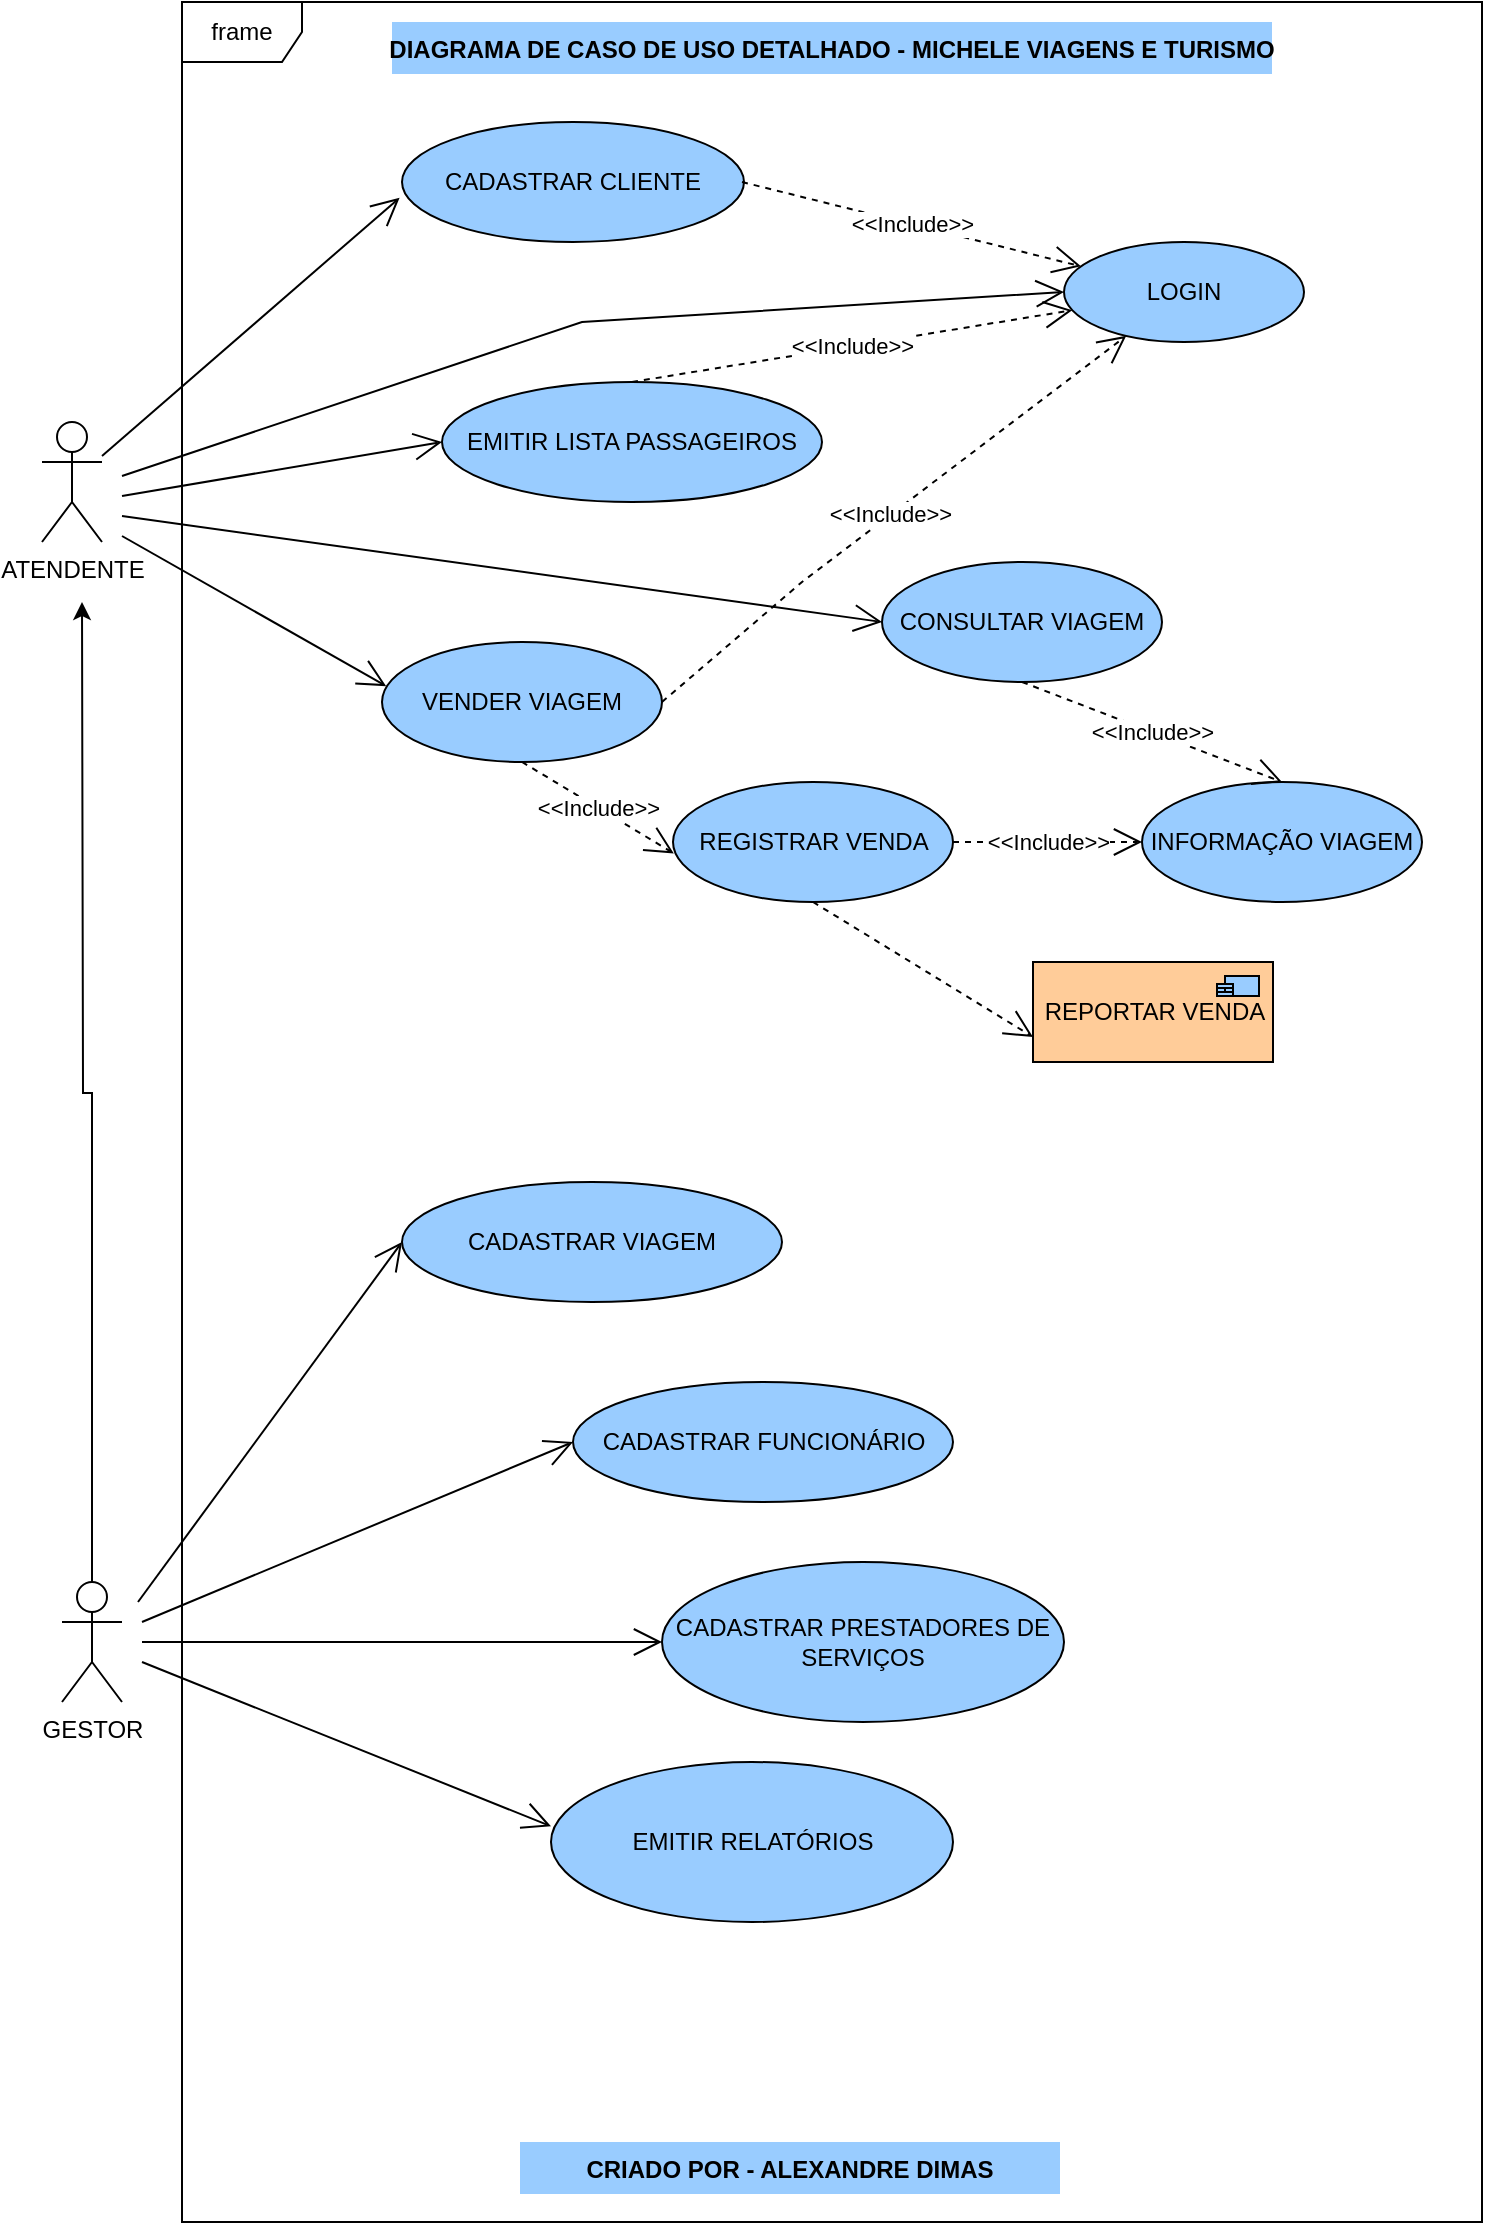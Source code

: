 <mxfile version="16.6.1" type="device"><diagram id="_sBBlL80HZLTHCaDDpQC" name="Page-1"><mxGraphModel dx="1966" dy="855" grid="1" gridSize="10" guides="1" tooltips="1" connect="1" arrows="1" fold="1" page="1" pageScale="1" pageWidth="827" pageHeight="1169" math="0" shadow="0"><root><mxCell id="0"/><mxCell id="1" parent="0"/><mxCell id="zi0d68oqbYYK1yo-1I3i-2" value="frame" style="shape=umlFrame;whiteSpace=wrap;html=1;" vertex="1" parent="1"><mxGeometry x="110" y="30" width="650" height="1110" as="geometry"/></mxCell><mxCell id="zi0d68oqbYYK1yo-1I3i-9" style="edgeStyle=orthogonalEdgeStyle;rounded=0;orthogonalLoop=1;jettySize=auto;html=1;" edge="1" parent="1" source="zi0d68oqbYYK1yo-1I3i-3"><mxGeometry relative="1" as="geometry"><mxPoint x="60" y="330" as="targetPoint"/></mxGeometry></mxCell><mxCell id="zi0d68oqbYYK1yo-1I3i-3" value="&lt;font style=&quot;vertical-align: inherit&quot;&gt;&lt;font style=&quot;vertical-align: inherit&quot;&gt;GESTOR&lt;/font&gt;&lt;/font&gt;" style="shape=umlActor;verticalLabelPosition=bottom;verticalAlign=top;html=1;" vertex="1" parent="1"><mxGeometry x="50" y="820" width="30" height="60" as="geometry"/></mxCell><mxCell id="zi0d68oqbYYK1yo-1I3i-8" value="&lt;font style=&quot;vertical-align: inherit&quot;&gt;&lt;font style=&quot;vertical-align: inherit&quot;&gt;ATENDENTE&lt;/font&gt;&lt;/font&gt;" style="shape=umlActor;verticalLabelPosition=bottom;verticalAlign=top;html=1;" vertex="1" parent="1"><mxGeometry x="40" y="240" width="30" height="60" as="geometry"/></mxCell><mxCell id="zi0d68oqbYYK1yo-1I3i-11" value="&lt;font style=&quot;vertical-align: inherit&quot;&gt;&lt;font style=&quot;vertical-align: inherit&quot;&gt;LOGIN&lt;/font&gt;&lt;/font&gt;" style="ellipse;whiteSpace=wrap;html=1;fillColor=#99CCFF;" vertex="1" parent="1"><mxGeometry x="551" y="150" width="120" height="50" as="geometry"/></mxCell><mxCell id="zi0d68oqbYYK1yo-1I3i-13" value="&lt;font style=&quot;vertical-align: inherit&quot;&gt;&lt;font style=&quot;vertical-align: inherit&quot;&gt;VENDER VIAGEM&lt;/font&gt;&lt;/font&gt;" style="ellipse;whiteSpace=wrap;html=1;fillColor=#99CCFF;" vertex="1" parent="1"><mxGeometry x="210" y="350" width="140" height="60" as="geometry"/></mxCell><mxCell id="zi0d68oqbYYK1yo-1I3i-19" value="&lt;font style=&quot;vertical-align: inherit&quot;&gt;&lt;font style=&quot;vertical-align: inherit&quot;&gt;CADASTRAR CLIENTE&lt;/font&gt;&lt;/font&gt;" style="ellipse;whiteSpace=wrap;html=1;fillColor=#99CCFF;" vertex="1" parent="1"><mxGeometry x="220" y="90" width="171" height="60" as="geometry"/></mxCell><mxCell id="zi0d68oqbYYK1yo-1I3i-22" value="&lt;font style=&quot;vertical-align: inherit&quot;&gt;&lt;font style=&quot;vertical-align: inherit&quot;&gt;CADASTRAR VIAGEM&lt;/font&gt;&lt;/font&gt;&lt;span style=&quot;color: rgba(0 , 0 , 0 , 0) ; font-family: monospace ; font-size: 0px&quot;&gt;%3CmxGraphModel%3E%3Croot%3E%3CmxCell%20id%3D%220%22%2F%3E%3CmxCell%20id%3D%221%22%20parent%3D%220%22%2F%3E%3CmxCell%20id%3D%222%22%20value%3D%22%26lt%3Bfont%20style%3D%26quot%3Bvertical-align%3A%20inherit%26quot%3B%26gt%3B%26lt%3Bfont%20style%3D%26quot%3Bvertical-align%3A%20inherit%26quot%3B%26gt%3BCADASTRAR%20CLIENTE%26lt%3B%2Ffont%26gt%3B%26lt%3B%2Ffont%26gt%3B%22%20style%3D%22ellipse%3BwhiteSpace%3Dwrap%3Bhtml%3D1%3BfillColor%3D%2399CCFF%3B%22%20vertex%3D%221%22%20parent%3D%221%22%3E%3CmxGeometry%20x%3D%22319%22%20y%3D%22420%22%20width%3D%22190%22%20height%3D%2260%22%20as%3D%22geometry%22%2F%3E%3C%2FmxCell%3E%3C%2Froot%3E%3C%2FmxGraphModel%3E&lt;/span&gt;" style="ellipse;whiteSpace=wrap;html=1;fillColor=#99CCFF;" vertex="1" parent="1"><mxGeometry x="220" y="620" width="190" height="60" as="geometry"/></mxCell><mxCell id="zi0d68oqbYYK1yo-1I3i-23" value="&lt;font style=&quot;vertical-align: inherit&quot;&gt;&lt;font style=&quot;vertical-align: inherit&quot;&gt;CADASTRAR FUNCIONÁRIO&lt;/font&gt;&lt;/font&gt;&lt;span style=&quot;color: rgba(0 , 0 , 0 , 0) ; font-family: monospace ; font-size: 0px&quot;&gt;%3CmxGraphModel%3E%3Croot%3E%3CmxCell%20id%3D%220%22%2F%3E%3CmxCell%20id%3D%221%22%20parent%3D%220%22%2F%3E%3CmxCell%20id%3D%222%22%20value%3D%22%26lt%3Bfont%20style%3D%26quot%3Bvertical-align%3A%20inherit%26quot%3B%26gt%3B%26lt%3Bfont%20style%3D%26quot%3Bvertical-align%3A%20inherit%26quot%3B%26gt%3BCADASTRAR%20CLIENTE%26lt%3B%2Ffont%26gt%3B%26lt%3B%2Ffont%26gt%3B%22%20style%3D%22ellipse%3BwhiteSpace%3Dwrap%3Bhtml%3D1%3BfillColor%3D%2399CCFF%3B%22%20vertex%3D%221%22%20parent%3D%221%22%3E%3CmxGeometry%20x%3D%22319%22%20y%3D%22420%22%20width%3D%22190%22%20height%3D%2260%22%20as%3D%22geometry%22%2F%3E%3C%2FmxCell%3E%3C%2Froot%3E%3C%2FmxGraphModel%3E&lt;/span&gt;" style="ellipse;whiteSpace=wrap;html=1;fillColor=#99CCFF;" vertex="1" parent="1"><mxGeometry x="305.5" y="720" width="190" height="60" as="geometry"/></mxCell><mxCell id="zi0d68oqbYYK1yo-1I3i-30" value="&lt;font style=&quot;vertical-align: inherit&quot;&gt;&lt;font style=&quot;vertical-align: inherit&quot;&gt;CADASTRAR PRESTADORES DE SERVIÇOS&lt;/font&gt;&lt;/font&gt;&lt;span style=&quot;color: rgba(0 , 0 , 0 , 0) ; font-family: monospace ; font-size: 0px&quot;&gt;%3CmxGraphModel%3E%3Croot%3E%3CmxCell%20id%3D%220%22%2F%3E%3CmxCell%20id%3D%221%22%20parent%3D%220%22%2F%3E%3CmxCell%20id%3D%222%22%20value%3D%22%26lt%3Bfont%20style%3D%26quot%3Bvertical-align%3A%20inherit%26quot%3B%26gt%3B%26lt%3Bfont%20style%3D%26quot%3Bvertical-align%3A%20inherit%26quot%3B%26gt%3BCADASTRAR%20CLIENTE%26lt%3B%2Ffont%26gt%3B%26lt%3B%2Ffont%26gt%3B%22%20style%3D%22ellipse%3BwhiteSpace%3Dwrap%3Bhtml%3D1%3BfillColor%3D%2399CCFF%3B%22%20vertex%3D%221%22%20parent%3D%221%22%3E%3CmxGeometry%20x%3D%22319%22%20y%3D%22420%22%20width%3D%22190%22%20height%3D%2260%22%20as%3D%22geometry%22%2F%3E%3C%2FmxCell%3E%3C%2Froot%3E%3C%2FmxGraphModel%3E&lt;/span&gt;" style="ellipse;whiteSpace=wrap;html=1;fillColor=#99CCFF;" vertex="1" parent="1"><mxGeometry x="350" y="810" width="201" height="80" as="geometry"/></mxCell><mxCell id="zi0d68oqbYYK1yo-1I3i-32" value="&lt;font style=&quot;vertical-align: inherit&quot;&gt;&lt;font style=&quot;vertical-align: inherit&quot;&gt;EMITIR LISTA PASSAGEIROS&lt;/font&gt;&lt;/font&gt;" style="ellipse;whiteSpace=wrap;html=1;fillColor=#99CCFF;" vertex="1" parent="1"><mxGeometry x="240" y="220" width="190" height="60" as="geometry"/></mxCell><mxCell id="zi0d68oqbYYK1yo-1I3i-34" value="EMITIR RELATÓRIOS" style="ellipse;whiteSpace=wrap;html=1;fillColor=#99CCFF;" vertex="1" parent="1"><mxGeometry x="294.5" y="910" width="201" height="80" as="geometry"/></mxCell><mxCell id="zi0d68oqbYYK1yo-1I3i-36" value="DIAGRAMA DE CASO DE USO DETALHADO - MICHELE VIAGENS E TURISMO" style="text;align=center;fontStyle=1;verticalAlign=middle;spacingLeft=3;spacingRight=3;strokeColor=none;rotatable=0;points=[[0,0.5],[1,0.5]];portConstraint=eastwest;fillColor=#99CCFF;" vertex="1" parent="1"><mxGeometry x="215" y="40" width="440" height="26" as="geometry"/></mxCell><mxCell id="zi0d68oqbYYK1yo-1I3i-37" value="CRIADO POR - ALEXANDRE DIMAS" style="text;align=center;fontStyle=1;verticalAlign=middle;spacingLeft=3;spacingRight=3;strokeColor=none;rotatable=0;points=[[0,0.5],[1,0.5]];portConstraint=eastwest;fillColor=#99CCFF;" vertex="1" parent="1"><mxGeometry x="279" y="1100" width="270" height="26" as="geometry"/></mxCell><mxCell id="zi0d68oqbYYK1yo-1I3i-38" value="&amp;lt;&amp;lt;Include&amp;gt;&amp;gt;" style="endArrow=open;endSize=12;dashed=1;html=1;rounded=0;exitX=1;exitY=0.5;exitDx=0;exitDy=0;" edge="1" parent="1" source="zi0d68oqbYYK1yo-1I3i-13" target="zi0d68oqbYYK1yo-1I3i-11"><mxGeometry width="160" relative="1" as="geometry"><mxPoint x="270" y="250" as="sourcePoint"/><mxPoint x="430" y="250" as="targetPoint"/><Array as="points"><mxPoint x="420" y="320"/></Array></mxGeometry></mxCell><mxCell id="zi0d68oqbYYK1yo-1I3i-39" value="&amp;lt;&amp;lt;Include&amp;gt;&amp;gt;" style="endArrow=open;endSize=12;dashed=1;html=1;rounded=0;" edge="1" parent="1" target="zi0d68oqbYYK1yo-1I3i-11"><mxGeometry width="160" relative="1" as="geometry"><mxPoint x="390" y="120" as="sourcePoint"/><mxPoint x="440" y="210" as="targetPoint"/></mxGeometry></mxCell><mxCell id="zi0d68oqbYYK1yo-1I3i-40" value="&amp;lt;&amp;lt;Include&amp;gt;&amp;gt;" style="endArrow=open;endSize=12;dashed=1;html=1;rounded=0;exitX=0.5;exitY=0;exitDx=0;exitDy=0;" edge="1" parent="1" source="zi0d68oqbYYK1yo-1I3i-32" target="zi0d68oqbYYK1yo-1I3i-11"><mxGeometry width="160" relative="1" as="geometry"><mxPoint x="380" y="320" as="sourcePoint"/><mxPoint x="540" y="320" as="targetPoint"/></mxGeometry></mxCell><mxCell id="zi0d68oqbYYK1yo-1I3i-41" value="&lt;font style=&quot;vertical-align: inherit&quot;&gt;&lt;font style=&quot;vertical-align: inherit&quot;&gt;INFORMAÇÃO VIAGEM&lt;/font&gt;&lt;/font&gt;" style="ellipse;whiteSpace=wrap;html=1;fillColor=#99CCFF;" vertex="1" parent="1"><mxGeometry x="590" y="420" width="140" height="60" as="geometry"/></mxCell><mxCell id="zi0d68oqbYYK1yo-1I3i-42" value="&lt;font style=&quot;vertical-align: inherit&quot;&gt;&lt;font style=&quot;vertical-align: inherit&quot;&gt;REGISTRAR VENDA&lt;/font&gt;&lt;/font&gt;" style="ellipse;whiteSpace=wrap;html=1;fillColor=#99CCFF;" vertex="1" parent="1"><mxGeometry x="355.5" y="420" width="140" height="60" as="geometry"/></mxCell><mxCell id="zi0d68oqbYYK1yo-1I3i-43" value="&amp;lt;&amp;lt;Include&amp;gt;&amp;gt;" style="endArrow=open;endSize=12;dashed=1;html=1;rounded=0;exitX=0.5;exitY=1;exitDx=0;exitDy=0;entryX=0.003;entryY=0.595;entryDx=0;entryDy=0;entryPerimeter=0;" edge="1" parent="1" source="zi0d68oqbYYK1yo-1I3i-13" target="zi0d68oqbYYK1yo-1I3i-42"><mxGeometry width="160" relative="1" as="geometry"><mxPoint x="440" y="470" as="sourcePoint"/><mxPoint x="490" y="470" as="targetPoint"/></mxGeometry></mxCell><mxCell id="zi0d68oqbYYK1yo-1I3i-44" value="&amp;lt;&amp;lt;Include&amp;gt;&amp;gt;" style="endArrow=open;endSize=12;dashed=1;html=1;rounded=0;entryX=0;entryY=0.5;entryDx=0;entryDy=0;" edge="1" parent="1" source="zi0d68oqbYYK1yo-1I3i-42" target="zi0d68oqbYYK1yo-1I3i-41"><mxGeometry width="160" relative="1" as="geometry"><mxPoint x="480" y="400" as="sourcePoint"/><mxPoint x="640" y="400" as="targetPoint"/></mxGeometry></mxCell><mxCell id="zi0d68oqbYYK1yo-1I3i-45" value="REPORTAR VENDA" style="html=1;dropTarget=0;fillColor=#FFCC99;" vertex="1" parent="1"><mxGeometry x="535.5" y="510" width="120" height="50" as="geometry"/></mxCell><mxCell id="zi0d68oqbYYK1yo-1I3i-46" value="" style="shape=module;jettyWidth=8;jettyHeight=4;fillColor=#99CCFF;" vertex="1" parent="zi0d68oqbYYK1yo-1I3i-45"><mxGeometry x="1" width="21" height="10" relative="1" as="geometry"><mxPoint x="-28" y="7" as="offset"/></mxGeometry></mxCell><mxCell id="zi0d68oqbYYK1yo-1I3i-48" value="" style="endArrow=open;endSize=12;dashed=1;html=1;rounded=0;exitX=0.5;exitY=1;exitDx=0;exitDy=0;entryX=0;entryY=0.75;entryDx=0;entryDy=0;" edge="1" parent="1" source="zi0d68oqbYYK1yo-1I3i-42" target="zi0d68oqbYYK1yo-1I3i-45"><mxGeometry width="160" relative="1" as="geometry"><mxPoint x="420" y="690" as="sourcePoint"/><mxPoint x="580" y="690" as="targetPoint"/></mxGeometry></mxCell><mxCell id="zi0d68oqbYYK1yo-1I3i-49" value="&lt;font style=&quot;vertical-align: inherit&quot;&gt;&lt;font style=&quot;vertical-align: inherit&quot;&gt;CONSULTAR VIAGEM&lt;/font&gt;&lt;/font&gt;" style="ellipse;whiteSpace=wrap;html=1;fillColor=#99CCFF;" vertex="1" parent="1"><mxGeometry x="460" y="310" width="140" height="60" as="geometry"/></mxCell><mxCell id="zi0d68oqbYYK1yo-1I3i-50" style="edgeStyle=orthogonalEdgeStyle;rounded=0;orthogonalLoop=1;jettySize=auto;html=1;exitX=0.5;exitY=1;exitDx=0;exitDy=0;" edge="1" parent="1" source="zi0d68oqbYYK1yo-1I3i-49" target="zi0d68oqbYYK1yo-1I3i-49"><mxGeometry relative="1" as="geometry"/></mxCell><mxCell id="zi0d68oqbYYK1yo-1I3i-53" value="&amp;lt;&amp;lt;Include&amp;gt;&amp;gt;" style="endArrow=open;endSize=12;dashed=1;html=1;rounded=0;exitX=0.5;exitY=1;exitDx=0;exitDy=0;entryX=0.5;entryY=0;entryDx=0;entryDy=0;" edge="1" parent="1" source="zi0d68oqbYYK1yo-1I3i-49" target="zi0d68oqbYYK1yo-1I3i-41"><mxGeometry width="160" relative="1" as="geometry"><mxPoint x="450" y="620" as="sourcePoint"/><mxPoint x="610" y="620" as="targetPoint"/></mxGeometry></mxCell><mxCell id="zi0d68oqbYYK1yo-1I3i-54" value="" style="endArrow=open;endFill=1;endSize=12;html=1;rounded=0;entryX=-0.007;entryY=0.631;entryDx=0;entryDy=0;entryPerimeter=0;" edge="1" parent="1" source="zi0d68oqbYYK1yo-1I3i-8" target="zi0d68oqbYYK1yo-1I3i-19"><mxGeometry width="160" relative="1" as="geometry"><mxPoint x="100" y="200" as="sourcePoint"/><mxPoint x="260" y="200" as="targetPoint"/></mxGeometry></mxCell><mxCell id="zi0d68oqbYYK1yo-1I3i-55" value="" style="endArrow=open;endFill=1;endSize=12;html=1;rounded=0;entryX=0;entryY=0.5;entryDx=0;entryDy=0;" edge="1" parent="1" target="zi0d68oqbYYK1yo-1I3i-11"><mxGeometry width="160" relative="1" as="geometry"><mxPoint x="80" y="266.984" as="sourcePoint"/><mxPoint x="228.803" y="137.86" as="targetPoint"/><Array as="points"><mxPoint x="310" y="190"/></Array></mxGeometry></mxCell><mxCell id="zi0d68oqbYYK1yo-1I3i-56" value="" style="endArrow=open;endFill=1;endSize=12;html=1;rounded=0;entryX=0;entryY=0.5;entryDx=0;entryDy=0;" edge="1" parent="1" target="zi0d68oqbYYK1yo-1I3i-32"><mxGeometry width="160" relative="1" as="geometry"><mxPoint x="80" y="277" as="sourcePoint"/><mxPoint x="238.803" y="147.86" as="targetPoint"/></mxGeometry></mxCell><mxCell id="zi0d68oqbYYK1yo-1I3i-57" value="" style="endArrow=open;endFill=1;endSize=12;html=1;rounded=0;entryX=0;entryY=0.5;entryDx=0;entryDy=0;" edge="1" parent="1" target="zi0d68oqbYYK1yo-1I3i-49"><mxGeometry width="160" relative="1" as="geometry"><mxPoint x="80" y="287" as="sourcePoint"/><mxPoint x="250" y="260" as="targetPoint"/></mxGeometry></mxCell><mxCell id="zi0d68oqbYYK1yo-1I3i-58" value="" style="endArrow=open;endFill=1;endSize=12;html=1;rounded=0;entryX=0.015;entryY=0.368;entryDx=0;entryDy=0;entryPerimeter=0;" edge="1" parent="1" target="zi0d68oqbYYK1yo-1I3i-13"><mxGeometry width="160" relative="1" as="geometry"><mxPoint x="80" y="297" as="sourcePoint"/><mxPoint x="260" y="270" as="targetPoint"/></mxGeometry></mxCell><mxCell id="zi0d68oqbYYK1yo-1I3i-60" value="" style="endArrow=open;endFill=1;endSize=12;html=1;rounded=0;entryX=0;entryY=0.5;entryDx=0;entryDy=0;" edge="1" parent="1" target="zi0d68oqbYYK1yo-1I3i-22"><mxGeometry width="160" relative="1" as="geometry"><mxPoint x="88" y="830" as="sourcePoint"/><mxPoint x="220.0" y="695.08" as="targetPoint"/></mxGeometry></mxCell><mxCell id="zi0d68oqbYYK1yo-1I3i-61" value="" style="endArrow=open;endFill=1;endSize=12;html=1;rounded=0;entryX=0;entryY=0.5;entryDx=0;entryDy=0;" edge="1" parent="1" target="zi0d68oqbYYK1yo-1I3i-23"><mxGeometry width="160" relative="1" as="geometry"><mxPoint x="90" y="840" as="sourcePoint"/><mxPoint x="230" y="660" as="targetPoint"/></mxGeometry></mxCell><mxCell id="zi0d68oqbYYK1yo-1I3i-62" value="" style="endArrow=open;endFill=1;endSize=12;html=1;rounded=0;entryX=0;entryY=0.5;entryDx=0;entryDy=0;" edge="1" parent="1" target="zi0d68oqbYYK1yo-1I3i-30"><mxGeometry width="160" relative="1" as="geometry"><mxPoint x="90" y="850" as="sourcePoint"/><mxPoint x="315.5" y="760" as="targetPoint"/></mxGeometry></mxCell><mxCell id="zi0d68oqbYYK1yo-1I3i-63" value="" style="endArrow=open;endFill=1;endSize=12;html=1;rounded=0;entryX=0;entryY=0.402;entryDx=0;entryDy=0;entryPerimeter=0;" edge="1" parent="1" target="zi0d68oqbYYK1yo-1I3i-34"><mxGeometry width="160" relative="1" as="geometry"><mxPoint x="90" y="860" as="sourcePoint"/><mxPoint x="360.0" y="860" as="targetPoint"/></mxGeometry></mxCell></root></mxGraphModel></diagram></mxfile>